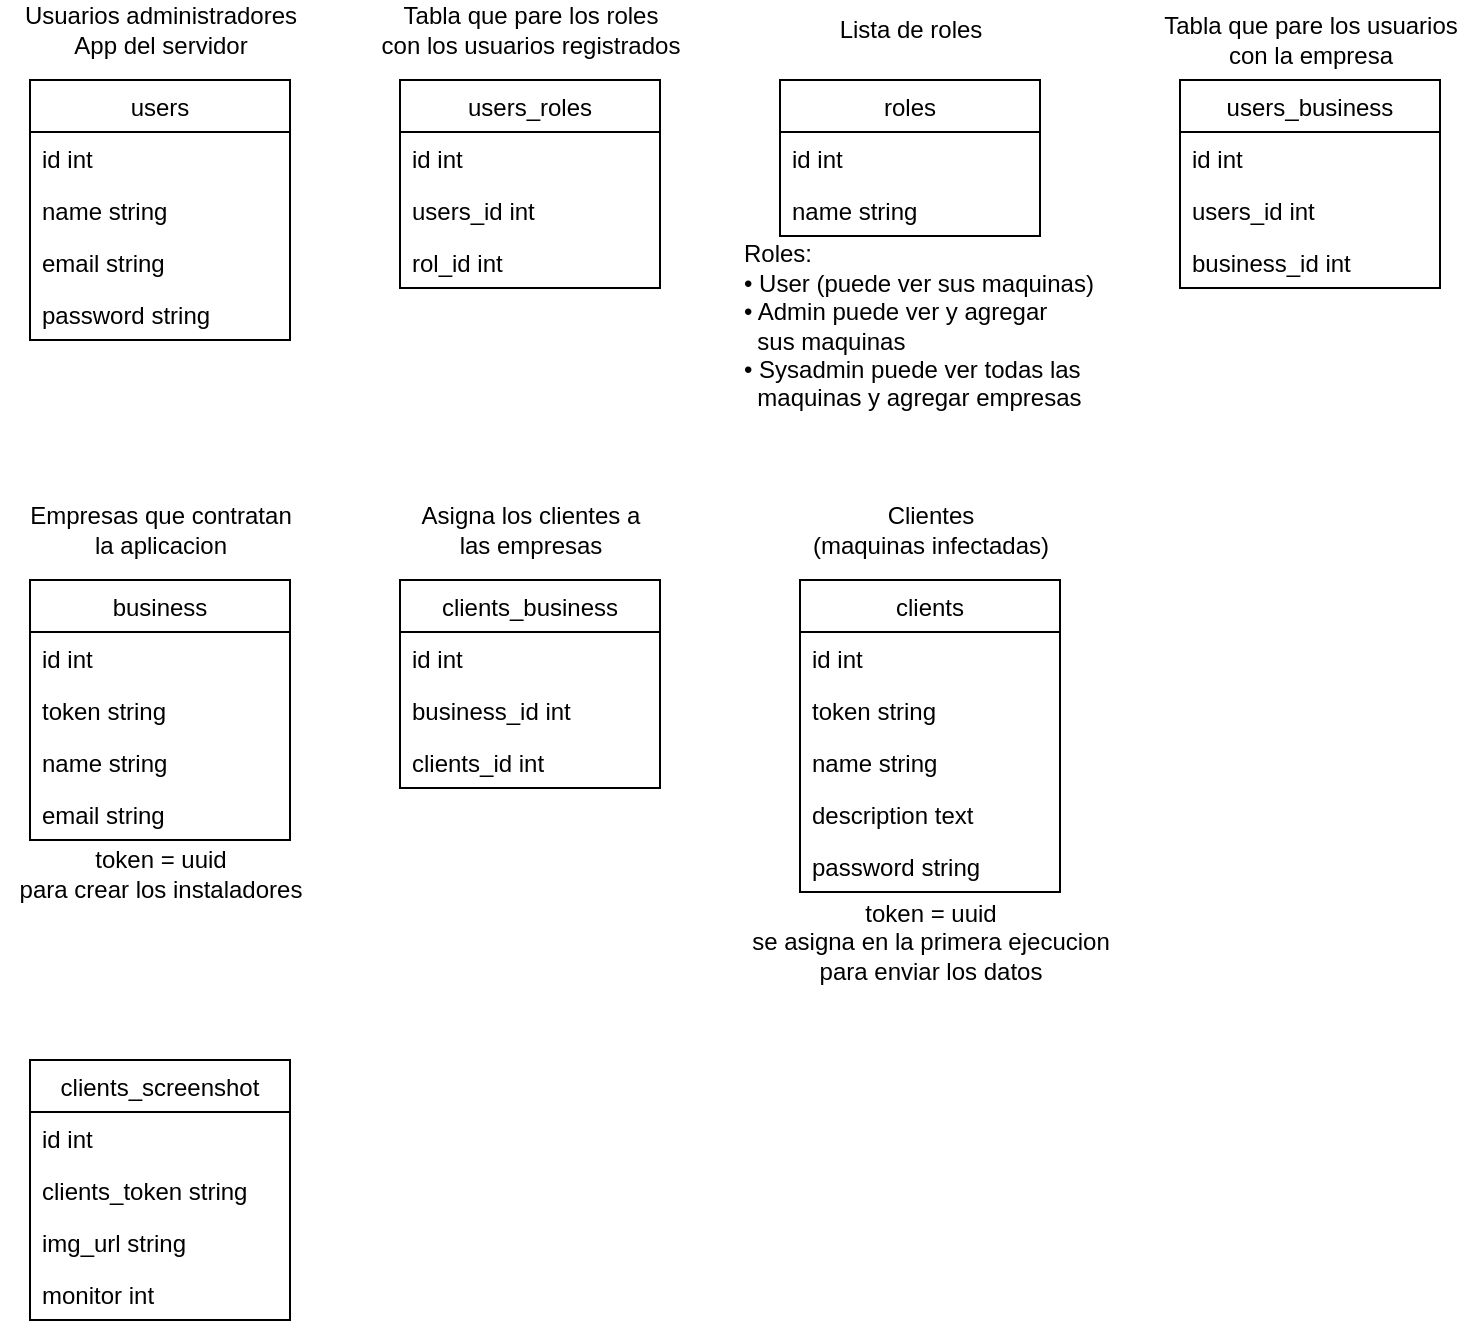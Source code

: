 <mxfile version="14.1.8" type="device"><diagram id="WzElBnlRLBena6MgpJEG" name="Page-1"><mxGraphModel dx="1185" dy="643" grid="1" gridSize="10" guides="1" tooltips="1" connect="1" arrows="1" fold="1" page="1" pageScale="1" pageWidth="827" pageHeight="1169" math="0" shadow="0"><root><mxCell id="0"/><mxCell id="1" parent="0"/><mxCell id="FCGO5O_5a4OQX21wHEqa-21" value="Usuarios administradores&lt;br&gt;App del servidor" style="text;html=1;align=center;verticalAlign=middle;resizable=0;points=[];autosize=1;" vertex="1" parent="1"><mxGeometry x="75" y="20" width="150" height="30" as="geometry"/></mxCell><mxCell id="FCGO5O_5a4OQX21wHEqa-25" value="users" style="swimlane;fontStyle=0;childLayout=stackLayout;horizontal=1;startSize=26;fillColor=none;horizontalStack=0;resizeParent=1;resizeParentMax=0;resizeLast=0;collapsible=1;marginBottom=0;" vertex="1" parent="1"><mxGeometry x="85" y="60" width="130" height="130" as="geometry"/></mxCell><mxCell id="FCGO5O_5a4OQX21wHEqa-26" value="id int" style="text;strokeColor=none;fillColor=none;align=left;verticalAlign=top;spacingLeft=4;spacingRight=4;overflow=hidden;rotatable=0;points=[[0,0.5],[1,0.5]];portConstraint=eastwest;" vertex="1" parent="FCGO5O_5a4OQX21wHEqa-25"><mxGeometry y="26" width="130" height="26" as="geometry"/></mxCell><mxCell id="FCGO5O_5a4OQX21wHEqa-27" value="name string" style="text;strokeColor=none;fillColor=none;align=left;verticalAlign=top;spacingLeft=4;spacingRight=4;overflow=hidden;rotatable=0;points=[[0,0.5],[1,0.5]];portConstraint=eastwest;" vertex="1" parent="FCGO5O_5a4OQX21wHEqa-25"><mxGeometry y="52" width="130" height="26" as="geometry"/></mxCell><mxCell id="FCGO5O_5a4OQX21wHEqa-28" value="email string" style="text;strokeColor=none;fillColor=none;align=left;verticalAlign=top;spacingLeft=4;spacingRight=4;overflow=hidden;rotatable=0;points=[[0,0.5],[1,0.5]];portConstraint=eastwest;" vertex="1" parent="FCGO5O_5a4OQX21wHEqa-25"><mxGeometry y="78" width="130" height="26" as="geometry"/></mxCell><mxCell id="FCGO5O_5a4OQX21wHEqa-29" value="password string" style="text;strokeColor=none;fillColor=none;align=left;verticalAlign=top;spacingLeft=4;spacingRight=4;overflow=hidden;rotatable=0;points=[[0,0.5],[1,0.5]];portConstraint=eastwest;" vertex="1" parent="FCGO5O_5a4OQX21wHEqa-25"><mxGeometry y="104" width="130" height="26" as="geometry"/></mxCell><mxCell id="FCGO5O_5a4OQX21wHEqa-30" value="users_roles" style="swimlane;fontStyle=0;childLayout=stackLayout;horizontal=1;startSize=26;fillColor=none;horizontalStack=0;resizeParent=1;resizeParentMax=0;resizeLast=0;collapsible=1;marginBottom=0;" vertex="1" parent="1"><mxGeometry x="270" y="60" width="130" height="104" as="geometry"/></mxCell><mxCell id="FCGO5O_5a4OQX21wHEqa-31" value="id int" style="text;strokeColor=none;fillColor=none;align=left;verticalAlign=top;spacingLeft=4;spacingRight=4;overflow=hidden;rotatable=0;points=[[0,0.5],[1,0.5]];portConstraint=eastwest;" vertex="1" parent="FCGO5O_5a4OQX21wHEqa-30"><mxGeometry y="26" width="130" height="26" as="geometry"/></mxCell><mxCell id="FCGO5O_5a4OQX21wHEqa-32" value="users_id int" style="text;strokeColor=none;fillColor=none;align=left;verticalAlign=top;spacingLeft=4;spacingRight=4;overflow=hidden;rotatable=0;points=[[0,0.5],[1,0.5]];portConstraint=eastwest;" vertex="1" parent="FCGO5O_5a4OQX21wHEqa-30"><mxGeometry y="52" width="130" height="26" as="geometry"/></mxCell><mxCell id="FCGO5O_5a4OQX21wHEqa-33" value="rol_id int" style="text;strokeColor=none;fillColor=none;align=left;verticalAlign=top;spacingLeft=4;spacingRight=4;overflow=hidden;rotatable=0;points=[[0,0.5],[1,0.5]];portConstraint=eastwest;" vertex="1" parent="FCGO5O_5a4OQX21wHEqa-30"><mxGeometry y="78" width="130" height="26" as="geometry"/></mxCell><mxCell id="FCGO5O_5a4OQX21wHEqa-48" value="roles" style="swimlane;fontStyle=0;childLayout=stackLayout;horizontal=1;startSize=26;fillColor=none;horizontalStack=0;resizeParent=1;resizeParentMax=0;resizeLast=0;collapsible=1;marginBottom=0;" vertex="1" parent="1"><mxGeometry x="460" y="60" width="130" height="78" as="geometry"/></mxCell><mxCell id="FCGO5O_5a4OQX21wHEqa-49" value="id int" style="text;strokeColor=none;fillColor=none;align=left;verticalAlign=top;spacingLeft=4;spacingRight=4;overflow=hidden;rotatable=0;points=[[0,0.5],[1,0.5]];portConstraint=eastwest;" vertex="1" parent="FCGO5O_5a4OQX21wHEqa-48"><mxGeometry y="26" width="130" height="26" as="geometry"/></mxCell><mxCell id="FCGO5O_5a4OQX21wHEqa-50" value="name string" style="text;strokeColor=none;fillColor=none;align=left;verticalAlign=top;spacingLeft=4;spacingRight=4;overflow=hidden;rotatable=0;points=[[0,0.5],[1,0.5]];portConstraint=eastwest;" vertex="1" parent="FCGO5O_5a4OQX21wHEqa-48"><mxGeometry y="52" width="130" height="26" as="geometry"/></mxCell><mxCell id="FCGO5O_5a4OQX21wHEqa-57" value="Tabla que pare los roles&lt;br&gt;con los usuarios registrados" style="text;html=1;align=center;verticalAlign=middle;resizable=0;points=[];autosize=1;" vertex="1" parent="1"><mxGeometry x="255" y="20" width="160" height="30" as="geometry"/></mxCell><mxCell id="FCGO5O_5a4OQX21wHEqa-58" value="Lista de roles" style="text;html=1;align=center;verticalAlign=middle;resizable=0;points=[];autosize=1;" vertex="1" parent="1"><mxGeometry x="480" y="25" width="90" height="20" as="geometry"/></mxCell><mxCell id="FCGO5O_5a4OQX21wHEqa-59" value="Roles:&lt;br&gt;• User (puede ver sus maquinas)&lt;br&gt;• Admin puede ver y agregar&lt;br&gt;&amp;nbsp; sus maquinas&lt;br&gt;• Sysadmin puede ver todas las&lt;br&gt;&amp;nbsp; maquinas y agregar empresas" style="text;html=1;align=left;verticalAlign=middle;resizable=0;points=[];autosize=1;" vertex="1" parent="1"><mxGeometry x="440" y="138" width="190" height="90" as="geometry"/></mxCell><mxCell id="FCGO5O_5a4OQX21wHEqa-60" value="business" style="swimlane;fontStyle=0;childLayout=stackLayout;horizontal=1;startSize=26;fillColor=none;horizontalStack=0;resizeParent=1;resizeParentMax=0;resizeLast=0;collapsible=1;marginBottom=0;" vertex="1" parent="1"><mxGeometry x="85" y="310" width="130" height="130" as="geometry"><mxRectangle x="670" y="340" width="60" height="26" as="alternateBounds"/></mxGeometry></mxCell><mxCell id="FCGO5O_5a4OQX21wHEqa-61" value="id int" style="text;strokeColor=none;fillColor=none;align=left;verticalAlign=top;spacingLeft=4;spacingRight=4;overflow=hidden;rotatable=0;points=[[0,0.5],[1,0.5]];portConstraint=eastwest;" vertex="1" parent="FCGO5O_5a4OQX21wHEqa-60"><mxGeometry y="26" width="130" height="26" as="geometry"/></mxCell><mxCell id="FCGO5O_5a4OQX21wHEqa-90" value="token string" style="text;strokeColor=none;fillColor=none;align=left;verticalAlign=top;spacingLeft=4;spacingRight=4;overflow=hidden;rotatable=0;points=[[0,0.5],[1,0.5]];portConstraint=eastwest;" vertex="1" parent="FCGO5O_5a4OQX21wHEqa-60"><mxGeometry y="52" width="130" height="26" as="geometry"/></mxCell><mxCell id="FCGO5O_5a4OQX21wHEqa-62" value="name string" style="text;strokeColor=none;fillColor=none;align=left;verticalAlign=top;spacingLeft=4;spacingRight=4;overflow=hidden;rotatable=0;points=[[0,0.5],[1,0.5]];portConstraint=eastwest;" vertex="1" parent="FCGO5O_5a4OQX21wHEqa-60"><mxGeometry y="78" width="130" height="26" as="geometry"/></mxCell><mxCell id="FCGO5O_5a4OQX21wHEqa-63" value="email string" style="text;strokeColor=none;fillColor=none;align=left;verticalAlign=top;spacingLeft=4;spacingRight=4;overflow=hidden;rotatable=0;points=[[0,0.5],[1,0.5]];portConstraint=eastwest;" vertex="1" parent="FCGO5O_5a4OQX21wHEqa-60"><mxGeometry y="104" width="130" height="26" as="geometry"/></mxCell><mxCell id="FCGO5O_5a4OQX21wHEqa-69" value="clients_business" style="swimlane;fontStyle=0;childLayout=stackLayout;horizontal=1;startSize=26;fillColor=none;horizontalStack=0;resizeParent=1;resizeParentMax=0;resizeLast=0;collapsible=1;marginBottom=0;" vertex="1" parent="1"><mxGeometry x="270" y="310" width="130" height="104" as="geometry"><mxRectangle x="670" y="340" width="60" height="26" as="alternateBounds"/></mxGeometry></mxCell><mxCell id="FCGO5O_5a4OQX21wHEqa-70" value="id int" style="text;strokeColor=none;fillColor=none;align=left;verticalAlign=top;spacingLeft=4;spacingRight=4;overflow=hidden;rotatable=0;points=[[0,0.5],[1,0.5]];portConstraint=eastwest;" vertex="1" parent="FCGO5O_5a4OQX21wHEqa-69"><mxGeometry y="26" width="130" height="26" as="geometry"/></mxCell><mxCell id="FCGO5O_5a4OQX21wHEqa-72" value="business_id int" style="text;strokeColor=none;fillColor=none;align=left;verticalAlign=top;spacingLeft=4;spacingRight=4;overflow=hidden;rotatable=0;points=[[0,0.5],[1,0.5]];portConstraint=eastwest;" vertex="1" parent="FCGO5O_5a4OQX21wHEqa-69"><mxGeometry y="52" width="130" height="26" as="geometry"/></mxCell><mxCell id="FCGO5O_5a4OQX21wHEqa-71" value="clients_id int" style="text;strokeColor=none;fillColor=none;align=left;verticalAlign=top;spacingLeft=4;spacingRight=4;overflow=hidden;rotatable=0;points=[[0,0.5],[1,0.5]];portConstraint=eastwest;" vertex="1" parent="FCGO5O_5a4OQX21wHEqa-69"><mxGeometry y="78" width="130" height="26" as="geometry"/></mxCell><mxCell id="FCGO5O_5a4OQX21wHEqa-78" value="clients" style="swimlane;fontStyle=0;childLayout=stackLayout;horizontal=1;startSize=26;fillColor=none;horizontalStack=0;resizeParent=1;resizeParentMax=0;resizeLast=0;collapsible=1;marginBottom=0;" vertex="1" parent="1"><mxGeometry x="470" y="310" width="130" height="156" as="geometry"><mxRectangle x="670" y="340" width="60" height="26" as="alternateBounds"/></mxGeometry></mxCell><mxCell id="FCGO5O_5a4OQX21wHEqa-79" value="id int" style="text;strokeColor=none;fillColor=none;align=left;verticalAlign=top;spacingLeft=4;spacingRight=4;overflow=hidden;rotatable=0;points=[[0,0.5],[1,0.5]];portConstraint=eastwest;" vertex="1" parent="FCGO5O_5a4OQX21wHEqa-78"><mxGeometry y="26" width="130" height="26" as="geometry"/></mxCell><mxCell id="FCGO5O_5a4OQX21wHEqa-101" value="token string" style="text;strokeColor=none;fillColor=none;align=left;verticalAlign=top;spacingLeft=4;spacingRight=4;overflow=hidden;rotatable=0;points=[[0,0.5],[1,0.5]];portConstraint=eastwest;" vertex="1" parent="FCGO5O_5a4OQX21wHEqa-78"><mxGeometry y="52" width="130" height="26" as="geometry"/></mxCell><mxCell id="FCGO5O_5a4OQX21wHEqa-80" value="name string" style="text;strokeColor=none;fillColor=none;align=left;verticalAlign=top;spacingLeft=4;spacingRight=4;overflow=hidden;rotatable=0;points=[[0,0.5],[1,0.5]];portConstraint=eastwest;" vertex="1" parent="FCGO5O_5a4OQX21wHEqa-78"><mxGeometry y="78" width="130" height="26" as="geometry"/></mxCell><mxCell id="FCGO5O_5a4OQX21wHEqa-83" value="description text" style="text;strokeColor=none;fillColor=none;align=left;verticalAlign=top;spacingLeft=4;spacingRight=4;overflow=hidden;rotatable=0;points=[[0,0.5],[1,0.5]];portConstraint=eastwest;" vertex="1" parent="FCGO5O_5a4OQX21wHEqa-78"><mxGeometry y="104" width="130" height="26" as="geometry"/></mxCell><mxCell id="FCGO5O_5a4OQX21wHEqa-82" value="password string" style="text;strokeColor=none;fillColor=none;align=left;verticalAlign=top;spacingLeft=4;spacingRight=4;overflow=hidden;rotatable=0;points=[[0,0.5],[1,0.5]];portConstraint=eastwest;" vertex="1" parent="FCGO5O_5a4OQX21wHEqa-78"><mxGeometry y="130" width="130" height="26" as="geometry"/></mxCell><mxCell id="FCGO5O_5a4OQX21wHEqa-87" value="Empresas que contratan&lt;br&gt;la aplicacion" style="text;html=1;align=center;verticalAlign=middle;resizable=0;points=[];autosize=1;" vertex="1" parent="1"><mxGeometry x="75" y="270" width="150" height="30" as="geometry"/></mxCell><mxCell id="FCGO5O_5a4OQX21wHEqa-88" value="Asigna los clientes a&lt;br&gt;las empresas" style="text;html=1;align=center;verticalAlign=middle;resizable=0;points=[];autosize=1;" vertex="1" parent="1"><mxGeometry x="275" y="270" width="120" height="30" as="geometry"/></mxCell><mxCell id="FCGO5O_5a4OQX21wHEqa-89" value="Clientes&lt;br&gt;(maquinas infectadas)" style="text;html=1;align=center;verticalAlign=middle;resizable=0;points=[];autosize=1;" vertex="1" parent="1"><mxGeometry x="470" y="270" width="130" height="30" as="geometry"/></mxCell><mxCell id="FCGO5O_5a4OQX21wHEqa-91" value="token = uuid&lt;br&gt;para crear los instaladores" style="text;html=1;align=center;verticalAlign=middle;resizable=0;points=[];autosize=1;" vertex="1" parent="1"><mxGeometry x="70" y="442" width="160" height="30" as="geometry"/></mxCell><mxCell id="FCGO5O_5a4OQX21wHEqa-92" value="clients_screenshot" style="swimlane;fontStyle=0;childLayout=stackLayout;horizontal=1;startSize=26;fillColor=none;horizontalStack=0;resizeParent=1;resizeParentMax=0;resizeLast=0;collapsible=1;marginBottom=0;" vertex="1" parent="1"><mxGeometry x="85" y="550" width="130" height="130" as="geometry"><mxRectangle x="670" y="340" width="60" height="26" as="alternateBounds"/></mxGeometry></mxCell><mxCell id="FCGO5O_5a4OQX21wHEqa-93" value="id int" style="text;strokeColor=none;fillColor=none;align=left;verticalAlign=top;spacingLeft=4;spacingRight=4;overflow=hidden;rotatable=0;points=[[0,0.5],[1,0.5]];portConstraint=eastwest;" vertex="1" parent="FCGO5O_5a4OQX21wHEqa-92"><mxGeometry y="26" width="130" height="26" as="geometry"/></mxCell><mxCell id="FCGO5O_5a4OQX21wHEqa-94" value="clients_token string" style="text;strokeColor=none;fillColor=none;align=left;verticalAlign=top;spacingLeft=4;spacingRight=4;overflow=hidden;rotatable=0;points=[[0,0.5],[1,0.5]];portConstraint=eastwest;" vertex="1" parent="FCGO5O_5a4OQX21wHEqa-92"><mxGeometry y="52" width="130" height="26" as="geometry"/></mxCell><mxCell id="FCGO5O_5a4OQX21wHEqa-95" value="img_url string" style="text;strokeColor=none;fillColor=none;align=left;verticalAlign=top;spacingLeft=4;spacingRight=4;overflow=hidden;rotatable=0;points=[[0,0.5],[1,0.5]];portConstraint=eastwest;" vertex="1" parent="FCGO5O_5a4OQX21wHEqa-92"><mxGeometry y="78" width="130" height="26" as="geometry"/></mxCell><mxCell id="FCGO5O_5a4OQX21wHEqa-103" value="monitor int" style="text;strokeColor=none;fillColor=none;align=left;verticalAlign=top;spacingLeft=4;spacingRight=4;overflow=hidden;rotatable=0;points=[[0,0.5],[1,0.5]];portConstraint=eastwest;" vertex="1" parent="FCGO5O_5a4OQX21wHEqa-92"><mxGeometry y="104" width="130" height="26" as="geometry"/></mxCell><mxCell id="FCGO5O_5a4OQX21wHEqa-102" value="token = uuid&lt;br&gt;se asigna en la primera ejecucion&lt;br&gt;para enviar los datos" style="text;html=1;align=center;verticalAlign=middle;resizable=0;points=[];autosize=1;" vertex="1" parent="1"><mxGeometry x="440" y="466" width="190" height="50" as="geometry"/></mxCell><mxCell id="FCGO5O_5a4OQX21wHEqa-104" value="users_business" style="swimlane;fontStyle=0;childLayout=stackLayout;horizontal=1;startSize=26;fillColor=none;horizontalStack=0;resizeParent=1;resizeParentMax=0;resizeLast=0;collapsible=1;marginBottom=0;" vertex="1" parent="1"><mxGeometry x="660" y="60" width="130" height="104" as="geometry"/></mxCell><mxCell id="FCGO5O_5a4OQX21wHEqa-105" value="id int" style="text;strokeColor=none;fillColor=none;align=left;verticalAlign=top;spacingLeft=4;spacingRight=4;overflow=hidden;rotatable=0;points=[[0,0.5],[1,0.5]];portConstraint=eastwest;" vertex="1" parent="FCGO5O_5a4OQX21wHEqa-104"><mxGeometry y="26" width="130" height="26" as="geometry"/></mxCell><mxCell id="FCGO5O_5a4OQX21wHEqa-106" value="users_id int" style="text;strokeColor=none;fillColor=none;align=left;verticalAlign=top;spacingLeft=4;spacingRight=4;overflow=hidden;rotatable=0;points=[[0,0.5],[1,0.5]];portConstraint=eastwest;" vertex="1" parent="FCGO5O_5a4OQX21wHEqa-104"><mxGeometry y="52" width="130" height="26" as="geometry"/></mxCell><mxCell id="FCGO5O_5a4OQX21wHEqa-107" value="business_id int" style="text;strokeColor=none;fillColor=none;align=left;verticalAlign=top;spacingLeft=4;spacingRight=4;overflow=hidden;rotatable=0;points=[[0,0.5],[1,0.5]];portConstraint=eastwest;" vertex="1" parent="FCGO5O_5a4OQX21wHEqa-104"><mxGeometry y="78" width="130" height="26" as="geometry"/></mxCell><mxCell id="FCGO5O_5a4OQX21wHEqa-108" value="Tabla que pare los usuarios&lt;br&gt;con la empresa" style="text;html=1;align=center;verticalAlign=middle;resizable=0;points=[];autosize=1;" vertex="1" parent="1"><mxGeometry x="645" y="25" width="160" height="30" as="geometry"/></mxCell></root></mxGraphModel></diagram></mxfile>